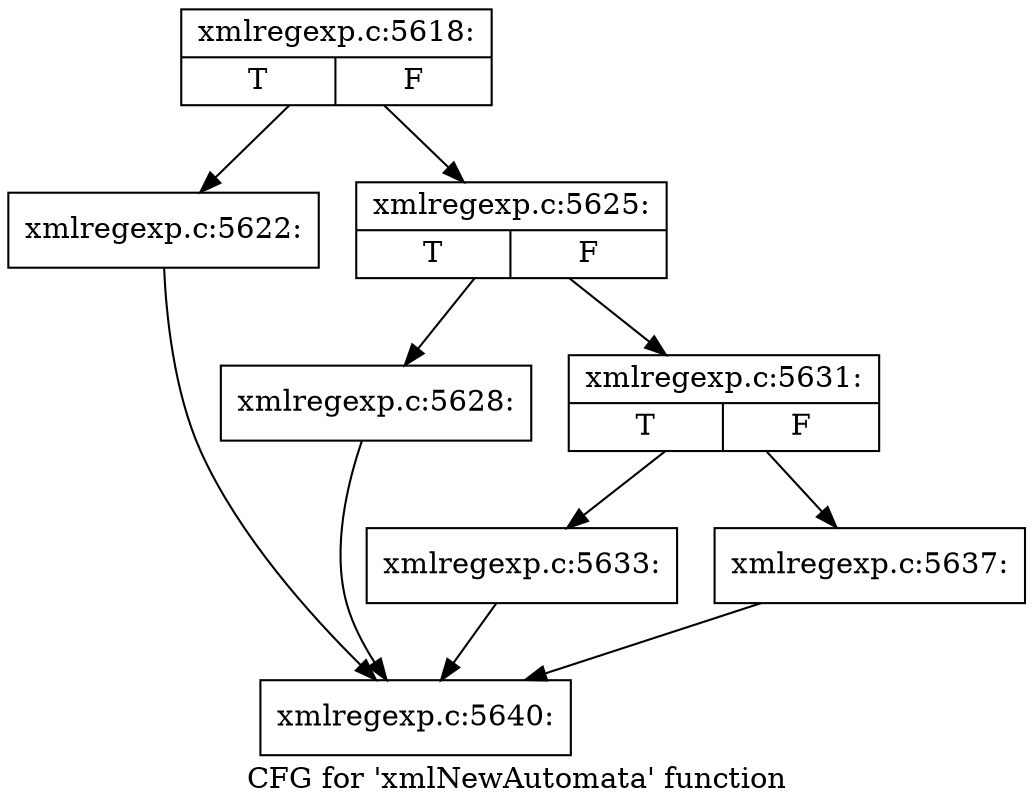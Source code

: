 digraph "CFG for 'xmlNewAutomata' function" {
	label="CFG for 'xmlNewAutomata' function";

	Node0x563d9d5b4770 [shape=record,label="{xmlregexp.c:5618:|{<s0>T|<s1>F}}"];
	Node0x563d9d5b4770 -> Node0x563d9d5bc070;
	Node0x563d9d5b4770 -> Node0x563d9d5b46c0;
	Node0x563d9d5bc070 [shape=record,label="{xmlregexp.c:5622:}"];
	Node0x563d9d5bc070 -> Node0x563d9d5b7c80;
	Node0x563d9d5b46c0 [shape=record,label="{xmlregexp.c:5625:|{<s0>T|<s1>F}}"];
	Node0x563d9d5b46c0 -> Node0x563d9d5bd2b0;
	Node0x563d9d5b46c0 -> Node0x563d9d5bd300;
	Node0x563d9d5bd2b0 [shape=record,label="{xmlregexp.c:5628:}"];
	Node0x563d9d5bd2b0 -> Node0x563d9d5b7c80;
	Node0x563d9d5bd300 [shape=record,label="{xmlregexp.c:5631:|{<s0>T|<s1>F}}"];
	Node0x563d9d5bd300 -> Node0x563d9d5bdd80;
	Node0x563d9d5bd300 -> Node0x563d9d5bddd0;
	Node0x563d9d5bdd80 [shape=record,label="{xmlregexp.c:5633:}"];
	Node0x563d9d5bdd80 -> Node0x563d9d5b7c80;
	Node0x563d9d5bddd0 [shape=record,label="{xmlregexp.c:5637:}"];
	Node0x563d9d5bddd0 -> Node0x563d9d5b7c80;
	Node0x563d9d5b7c80 [shape=record,label="{xmlregexp.c:5640:}"];
}

